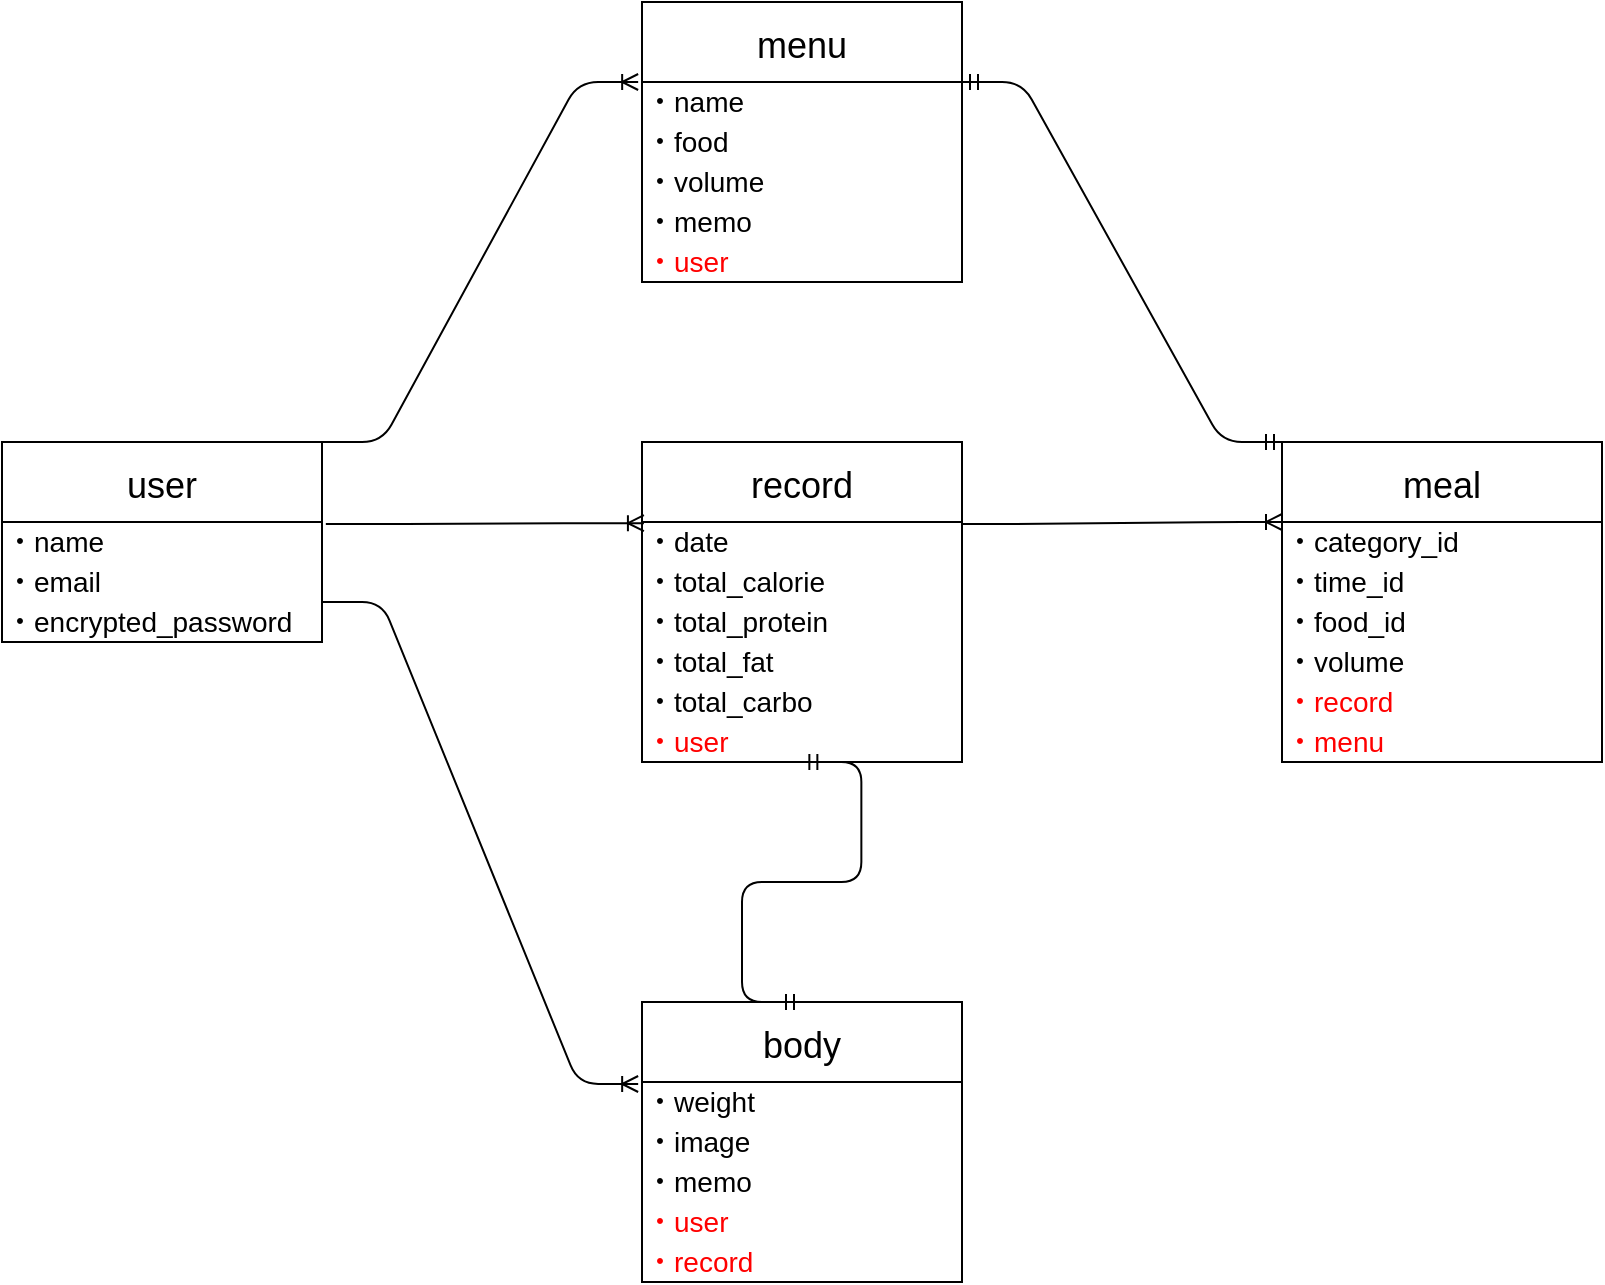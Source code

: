 <mxfile>
    <diagram id="8LpiCsWPj9kIHzaLiTQJ" name="ページ1">
        <mxGraphModel dx="1138" dy="680" grid="1" gridSize="10" guides="1" tooltips="1" connect="1" arrows="1" fold="1" page="0" pageScale="1" pageWidth="827" pageHeight="1169" background="none" math="0" shadow="0">
            <root>
                <mxCell id="0"/>
                <mxCell id="1" parent="0"/>
                <mxCell id="2" value="user" style="swimlane;fontStyle=0;childLayout=stackLayout;horizontal=1;startSize=40;horizontalStack=0;resizeParent=1;resizeParentMax=0;resizeLast=0;collapsible=1;marginBottom=0;align=center;fontSize=18;fillColor=none;" parent="1" vertex="1">
                    <mxGeometry x="80" y="280" width="160" height="100" as="geometry">
                        <mxRectangle x="240" y="240" width="60" height="26" as="alternateBounds"/>
                    </mxGeometry>
                </mxCell>
                <mxCell id="21" value="・name" style="text;html=1;align=left;verticalAlign=middle;resizable=0;points=[];autosize=1;strokeColor=none;fillColor=none;fontSize=14;" parent="2" vertex="1">
                    <mxGeometry y="40" width="160" height="20" as="geometry"/>
                </mxCell>
                <mxCell id="22" value="・email" style="text;html=1;align=left;verticalAlign=middle;resizable=0;points=[];autosize=1;strokeColor=none;fillColor=none;fontSize=14;" parent="2" vertex="1">
                    <mxGeometry y="60" width="160" height="20" as="geometry"/>
                </mxCell>
                <mxCell id="23" value="・encrypted_password" style="text;html=1;align=left;verticalAlign=middle;resizable=0;points=[];autosize=1;strokeColor=none;fillColor=none;fontSize=14;" parent="2" vertex="1">
                    <mxGeometry y="80" width="160" height="20" as="geometry"/>
                </mxCell>
                <mxCell id="6" value="body" style="swimlane;fontStyle=0;childLayout=stackLayout;horizontal=1;startSize=40;horizontalStack=0;resizeParent=1;resizeParentMax=0;resizeLast=0;collapsible=1;marginBottom=0;align=center;fontSize=18;fillColor=none;" parent="1" vertex="1">
                    <mxGeometry x="400" y="560" width="160" height="140" as="geometry">
                        <mxRectangle x="240" y="240" width="60" height="26" as="alternateBounds"/>
                    </mxGeometry>
                </mxCell>
                <mxCell id="39" value="・weight" style="text;html=1;align=left;verticalAlign=middle;resizable=0;points=[];autosize=1;strokeColor=none;fillColor=none;fontSize=14;" parent="6" vertex="1">
                    <mxGeometry y="40" width="160" height="20" as="geometry"/>
                </mxCell>
                <mxCell id="41" value="・image" style="text;html=1;align=left;verticalAlign=middle;resizable=0;points=[];autosize=1;strokeColor=none;fillColor=none;fontSize=14;" parent="6" vertex="1">
                    <mxGeometry y="60" width="160" height="20" as="geometry"/>
                </mxCell>
                <mxCell id="40" value="・memo" style="text;html=1;align=left;verticalAlign=middle;resizable=0;points=[];autosize=1;strokeColor=none;fillColor=none;fontSize=14;" parent="6" vertex="1">
                    <mxGeometry y="80" width="160" height="20" as="geometry"/>
                </mxCell>
                <mxCell id="57" value="&lt;font color=&quot;#ff0000&quot;&gt;・user&lt;/font&gt;" style="text;html=1;align=left;verticalAlign=middle;resizable=0;points=[];autosize=1;strokeColor=none;fillColor=none;fontSize=14;" parent="6" vertex="1">
                    <mxGeometry y="100" width="160" height="20" as="geometry"/>
                </mxCell>
                <mxCell id="59" value="&lt;font color=&quot;#ff0000&quot;&gt;・record&lt;/font&gt;" style="text;html=1;align=left;verticalAlign=middle;resizable=0;points=[];autosize=1;strokeColor=none;fillColor=none;fontSize=14;" parent="6" vertex="1">
                    <mxGeometry y="120" width="160" height="20" as="geometry"/>
                </mxCell>
                <mxCell id="7" value="meal" style="swimlane;fontStyle=0;childLayout=stackLayout;horizontal=1;startSize=40;horizontalStack=0;resizeParent=1;resizeParentMax=0;resizeLast=0;collapsible=1;marginBottom=0;align=center;fontSize=18;fillColor=none;" parent="1" vertex="1">
                    <mxGeometry x="720" y="280" width="160" height="160" as="geometry">
                        <mxRectangle x="240" y="240" width="60" height="26" as="alternateBounds"/>
                    </mxGeometry>
                </mxCell>
                <mxCell id="37" value="・category_id" style="text;html=1;align=left;verticalAlign=middle;resizable=0;points=[];autosize=1;strokeColor=none;fillColor=none;fontSize=14;" parent="7" vertex="1">
                    <mxGeometry y="40" width="160" height="20" as="geometry"/>
                </mxCell>
                <mxCell id="34" value="・time_id" style="text;html=1;align=left;verticalAlign=middle;resizable=0;points=[];autosize=1;strokeColor=none;fillColor=none;fontSize=14;" parent="7" vertex="1">
                    <mxGeometry y="60" width="160" height="20" as="geometry"/>
                </mxCell>
                <mxCell id="36" value="・food_id" style="text;html=1;align=left;verticalAlign=middle;resizable=0;points=[];autosize=1;strokeColor=none;fillColor=none;fontSize=14;" parent="7" vertex="1">
                    <mxGeometry y="80" width="160" height="20" as="geometry"/>
                </mxCell>
                <mxCell id="35" value="・volume" style="text;html=1;align=left;verticalAlign=middle;resizable=0;points=[];autosize=1;strokeColor=none;fillColor=none;fontSize=14;" parent="7" vertex="1">
                    <mxGeometry y="100" width="160" height="20" as="geometry"/>
                </mxCell>
                <mxCell id="73" value="&lt;font color=&quot;#ff0000&quot;&gt;・record&lt;/font&gt;" style="text;html=1;align=left;verticalAlign=middle;resizable=0;points=[];autosize=1;strokeColor=none;fillColor=none;fontSize=14;" parent="7" vertex="1">
                    <mxGeometry y="120" width="160" height="20" as="geometry"/>
                </mxCell>
                <mxCell id="74" value="&lt;font color=&quot;#ff0000&quot;&gt;・menu&lt;/font&gt;" style="text;html=1;align=left;verticalAlign=middle;resizable=0;points=[];autosize=1;strokeColor=none;fillColor=none;fontSize=14;" parent="7" vertex="1">
                    <mxGeometry y="140" width="160" height="20" as="geometry"/>
                </mxCell>
                <mxCell id="8" value="menu" style="swimlane;fontStyle=0;childLayout=stackLayout;horizontal=1;startSize=40;horizontalStack=0;resizeParent=1;resizeParentMax=0;resizeLast=0;collapsible=1;marginBottom=0;align=center;fontSize=18;fillColor=none;" parent="1" vertex="1">
                    <mxGeometry x="400" y="60" width="160" height="140" as="geometry">
                        <mxRectangle x="240" y="240" width="60" height="26" as="alternateBounds"/>
                    </mxGeometry>
                </mxCell>
                <mxCell id="46" value="・name" style="text;html=1;align=left;verticalAlign=middle;resizable=0;points=[];autosize=1;strokeColor=none;fillColor=none;fontSize=14;" parent="8" vertex="1">
                    <mxGeometry y="40" width="160" height="20" as="geometry"/>
                </mxCell>
                <mxCell id="45" value="・food" style="text;html=1;align=left;verticalAlign=middle;resizable=0;points=[];autosize=1;strokeColor=none;fillColor=none;fontSize=14;" parent="8" vertex="1">
                    <mxGeometry y="60" width="160" height="20" as="geometry"/>
                </mxCell>
                <mxCell id="43" value="・volume" style="text;html=1;align=left;verticalAlign=middle;resizable=0;points=[];autosize=1;strokeColor=none;fillColor=none;fontSize=14;" parent="8" vertex="1">
                    <mxGeometry y="80" width="160" height="20" as="geometry"/>
                </mxCell>
                <mxCell id="42" value="・memo" style="text;html=1;align=left;verticalAlign=middle;resizable=0;points=[];autosize=1;strokeColor=none;fillColor=none;fontSize=14;" parent="8" vertex="1">
                    <mxGeometry y="100" width="160" height="20" as="geometry"/>
                </mxCell>
                <mxCell id="55" value="&lt;font color=&quot;#ff0000&quot;&gt;・user&lt;/font&gt;" style="text;html=1;align=left;verticalAlign=middle;resizable=0;points=[];autosize=1;strokeColor=none;fillColor=none;fontSize=14;" parent="8" vertex="1">
                    <mxGeometry y="120" width="160" height="20" as="geometry"/>
                </mxCell>
                <mxCell id="9" value="" style="edgeStyle=entityRelationEdgeStyle;fontSize=12;html=1;endArrow=ERoneToMany;entryX=-0.012;entryY=0.05;entryDx=0;entryDy=0;exitX=1;exitY=1;exitDx=0;exitDy=0;entryPerimeter=0;exitPerimeter=0;" parent="1" source="22" target="39" edge="1">
                    <mxGeometry width="100" height="100" relative="1" as="geometry">
                        <mxPoint x="420" y="430" as="sourcePoint"/>
                        <mxPoint x="520" y="330" as="targetPoint"/>
                    </mxGeometry>
                </mxCell>
                <mxCell id="10" value="" style="edgeStyle=entityRelationEdgeStyle;fontSize=12;html=1;endArrow=ERoneToMany;exitX=1;exitY=0;exitDx=0;exitDy=0;entryX=-0.012;entryY=0;entryDx=0;entryDy=0;entryPerimeter=0;" parent="1" source="2" target="46" edge="1">
                    <mxGeometry width="100" height="100" relative="1" as="geometry">
                        <mxPoint x="420" y="430" as="sourcePoint"/>
                        <mxPoint x="520" y="330" as="targetPoint"/>
                    </mxGeometry>
                </mxCell>
                <mxCell id="12" value="" style="edgeStyle=entityRelationEdgeStyle;fontSize=12;html=1;endArrow=ERoneToMany;exitX=1.012;exitY=0.05;exitDx=0;exitDy=0;entryX=0.006;entryY=0.029;entryDx=0;entryDy=0;entryPerimeter=0;exitPerimeter=0;" parent="1" source="21" target="65" edge="1">
                    <mxGeometry width="100" height="100" relative="1" as="geometry">
                        <mxPoint x="230" y="360" as="sourcePoint"/>
                        <mxPoint x="330" y="260" as="targetPoint"/>
                    </mxGeometry>
                </mxCell>
                <mxCell id="48" value="" style="edgeStyle=entityRelationEdgeStyle;fontSize=12;html=1;endArrow=ERmandOne;startArrow=ERmandOne;exitX=0;exitY=0;exitDx=0;exitDy=0;entryX=1;entryY=0;entryDx=0;entryDy=0;entryPerimeter=0;" parent="1" source="7" target="46" edge="1">
                    <mxGeometry width="100" height="100" relative="1" as="geometry">
                        <mxPoint x="310" y="400" as="sourcePoint"/>
                        <mxPoint x="580" y="250" as="targetPoint"/>
                    </mxGeometry>
                </mxCell>
                <mxCell id="49" value="" style="edgeStyle=entityRelationEdgeStyle;fontSize=12;html=1;endArrow=ERmandOne;startArrow=ERmandOne;entryX=0.498;entryY=1;entryDx=0;entryDy=0;entryPerimeter=0;exitX=0.5;exitY=0;exitDx=0;exitDy=0;" parent="1" source="6" target="54" edge="1">
                    <mxGeometry width="100" height="100" relative="1" as="geometry">
                        <mxPoint x="310" y="400" as="sourcePoint"/>
                        <mxPoint x="410" y="300" as="targetPoint"/>
                    </mxGeometry>
                </mxCell>
                <mxCell id="64" value="record" style="swimlane;fontStyle=0;childLayout=stackLayout;horizontal=1;startSize=40;horizontalStack=0;resizeParent=1;resizeParentMax=0;resizeLast=0;collapsible=1;marginBottom=0;align=center;fontSize=18;fillColor=none;" parent="1" vertex="1">
                    <mxGeometry x="400" y="280" width="160" height="160" as="geometry">
                        <mxRectangle x="240" y="240" width="60" height="26" as="alternateBounds"/>
                    </mxGeometry>
                </mxCell>
                <mxCell id="65" value="・date" style="text;html=1;align=left;verticalAlign=middle;resizable=0;points=[];autosize=1;strokeColor=none;fillColor=none;fontSize=14;" parent="64" vertex="1">
                    <mxGeometry y="40" width="160" height="20" as="geometry"/>
                </mxCell>
                <mxCell id="66" value="・total_calorie" style="text;html=1;align=left;verticalAlign=middle;resizable=0;points=[];autosize=1;strokeColor=none;fillColor=none;fontSize=14;" parent="64" vertex="1">
                    <mxGeometry y="60" width="160" height="20" as="geometry"/>
                </mxCell>
                <mxCell id="67" value="・total_protein" style="text;html=1;align=left;verticalAlign=middle;resizable=0;points=[];autosize=1;strokeColor=none;fillColor=none;fontSize=14;" parent="64" vertex="1">
                    <mxGeometry y="80" width="160" height="20" as="geometry"/>
                </mxCell>
                <mxCell id="68" value="・total_fat" style="text;html=1;align=left;verticalAlign=middle;resizable=0;points=[];autosize=1;strokeColor=none;fillColor=none;fontSize=14;" parent="64" vertex="1">
                    <mxGeometry y="100" width="160" height="20" as="geometry"/>
                </mxCell>
                <mxCell id="69" value="・total_carbo" style="text;html=1;align=left;verticalAlign=middle;resizable=0;points=[];autosize=1;strokeColor=none;fillColor=none;fontSize=14;" parent="64" vertex="1">
                    <mxGeometry y="120" width="160" height="20" as="geometry"/>
                </mxCell>
                <mxCell id="54" value="&lt;font color=&quot;#ff0000&quot;&gt;・user&lt;/font&gt;" style="text;html=1;align=left;verticalAlign=middle;resizable=0;points=[];autosize=1;strokeColor=none;fillColor=none;fontSize=14;" parent="64" vertex="1">
                    <mxGeometry y="140" width="160" height="20" as="geometry"/>
                </mxCell>
                <mxCell id="70" value="" style="edgeStyle=entityRelationEdgeStyle;fontSize=12;html=1;endArrow=ERoneToMany;entryX=0;entryY=0;entryDx=0;entryDy=0;entryPerimeter=0;exitX=1;exitY=0.05;exitDx=0;exitDy=0;exitPerimeter=0;" parent="1" source="65" target="37" edge="1">
                    <mxGeometry width="100" height="100" relative="1" as="geometry">
                        <mxPoint x="580" y="320" as="sourcePoint"/>
                        <mxPoint x="620" y="350" as="targetPoint"/>
                    </mxGeometry>
                </mxCell>
            </root>
        </mxGraphModel>
    </diagram>
</mxfile>